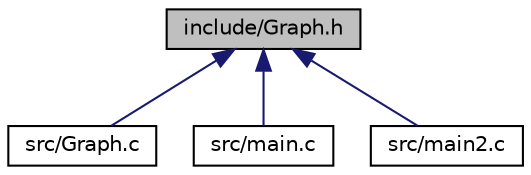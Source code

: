 digraph "include/Graph.h"
{
 // LATEX_PDF_SIZE
  edge [fontname="Helvetica",fontsize="10",labelfontname="Helvetica",labelfontsize="10"];
  node [fontname="Helvetica",fontsize="10",shape=record];
  Node1 [label="include/Graph.h",height=0.2,width=0.4,color="black", fillcolor="grey75", style="filled", fontcolor="black",tooltip="Biblioteca de grafos não ponderados."];
  Node1 -> Node2 [dir="back",color="midnightblue",fontsize="10",style="solid",fontname="Helvetica"];
  Node2 [label="src/Graph.c",height=0.2,width=0.4,color="black", fillcolor="white", style="filled",URL="$Graph_8c.html",tooltip=" "];
  Node1 -> Node3 [dir="back",color="midnightblue",fontsize="10",style="solid",fontname="Helvetica"];
  Node3 [label="src/main.c",height=0.2,width=0.4,color="black", fillcolor="white", style="filled",URL="$main_8c.html",tooltip=" "];
  Node1 -> Node4 [dir="back",color="midnightblue",fontsize="10",style="solid",fontname="Helvetica"];
  Node4 [label="src/main2.c",height=0.2,width=0.4,color="black", fillcolor="white", style="filled",URL="$main2_8c.html",tooltip=" "];
}
